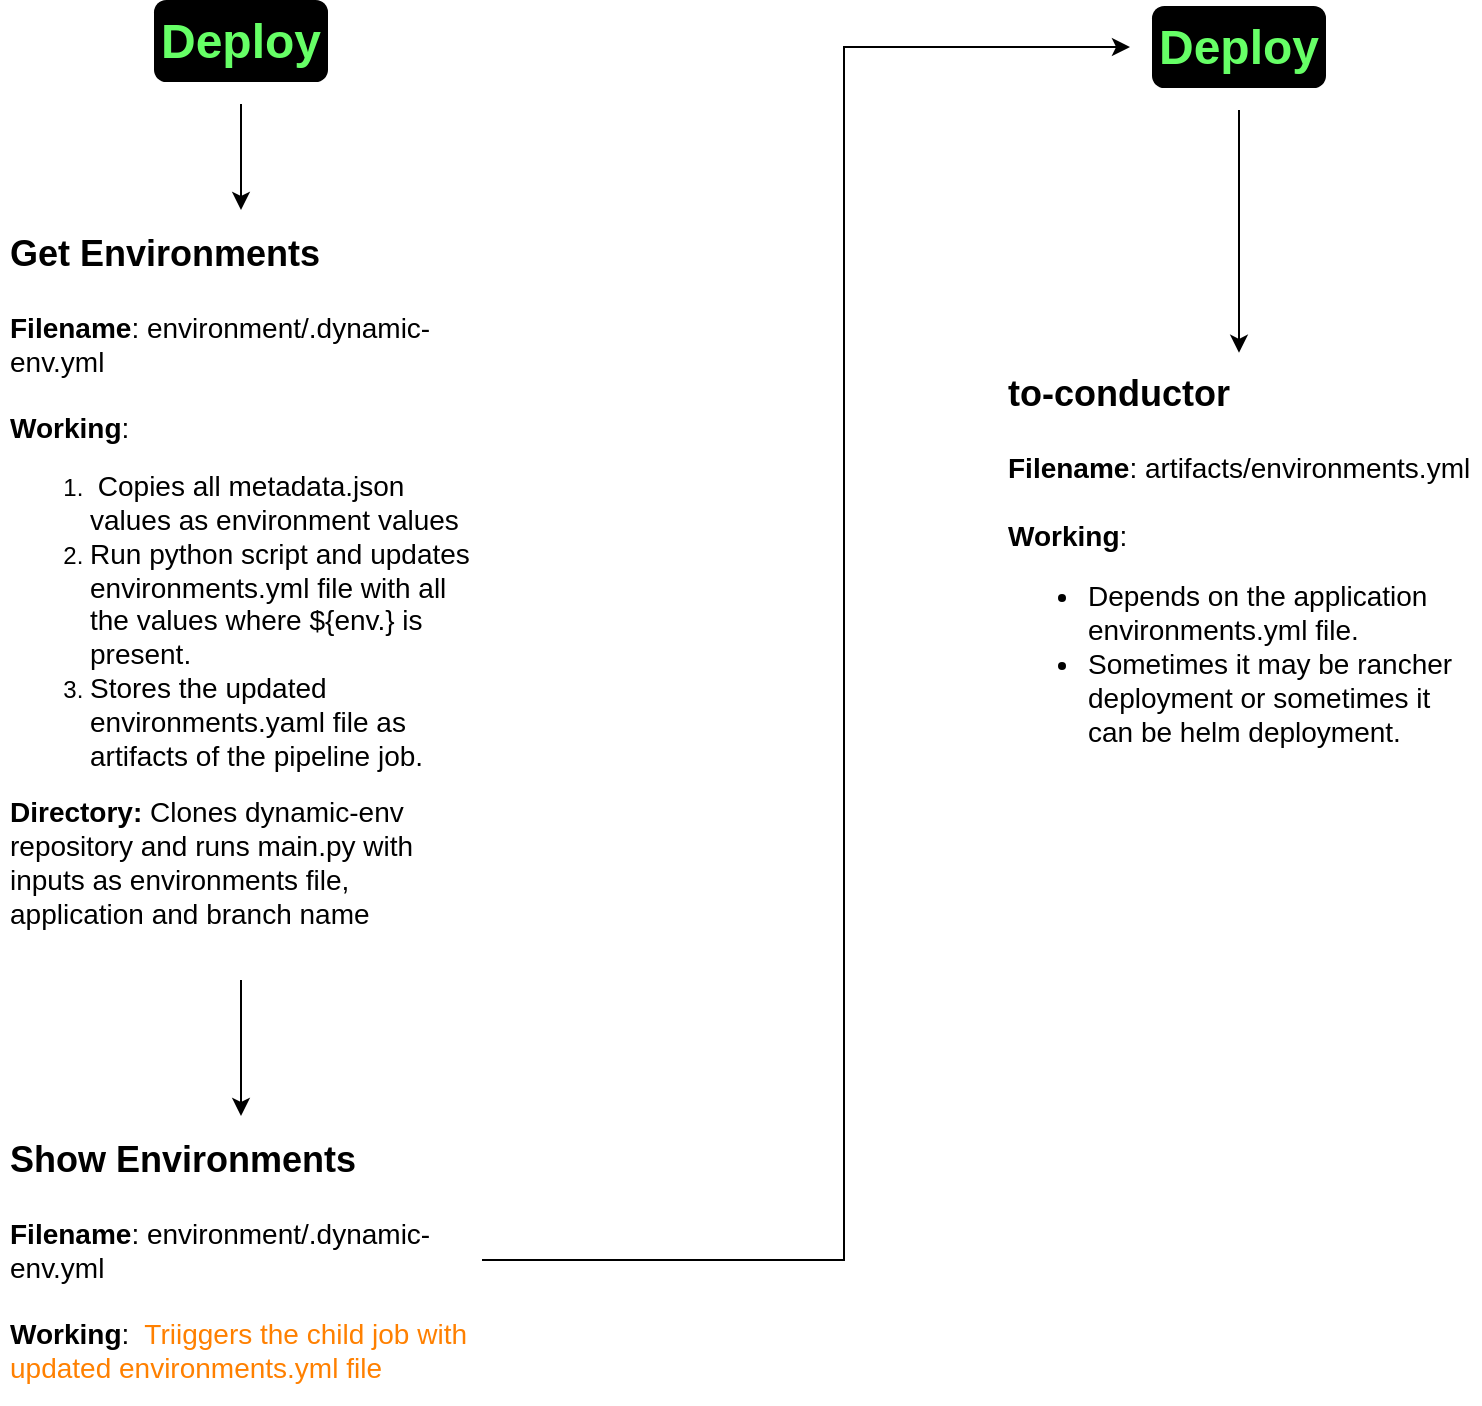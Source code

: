 <mxfile version="22.1.0" type="github">
  <diagram name="Page-1" id="fgOw8XhWeV06c3kf7nXC">
    <mxGraphModel dx="1656" dy="1051" grid="0" gridSize="10" guides="1" tooltips="1" connect="1" arrows="1" fold="1" page="1" pageScale="1" pageWidth="1400" pageHeight="800" math="0" shadow="0">
      <root>
        <mxCell id="0" />
        <mxCell id="1" parent="0" />
        <mxCell id="ZzRd-g6UduxSJJpeh9pK-18" style="edgeStyle=orthogonalEdgeStyle;rounded=0;orthogonalLoop=1;jettySize=auto;html=1;" edge="1" parent="1" source="ZzRd-g6UduxSJJpeh9pK-5" target="ZzRd-g6UduxSJJpeh9pK-6">
          <mxGeometry relative="1" as="geometry" />
        </mxCell>
        <mxCell id="ZzRd-g6UduxSJJpeh9pK-5" value="&lt;font color=&quot;#66ff66&quot; style=&quot;font-size: 24px;&quot;&gt;&lt;b style=&quot;background-color: rgb(0, 0, 0);&quot;&gt;Deploy&lt;/b&gt;&lt;/font&gt;" style="text;html=1;strokeColor=none;fillColor=#000000;align=center;verticalAlign=middle;whiteSpace=wrap;rounded=1;perimeterSpacing=11;shadow=0;strokeWidth=1;dashed=1;" vertex="1" parent="1">
          <mxGeometry x="163" y="31" width="87" height="41" as="geometry" />
        </mxCell>
        <mxCell id="ZzRd-g6UduxSJJpeh9pK-21" style="edgeStyle=orthogonalEdgeStyle;rounded=0;orthogonalLoop=1;jettySize=auto;html=1;entryX=0.5;entryY=0;entryDx=0;entryDy=0;" edge="1" parent="1" source="ZzRd-g6UduxSJJpeh9pK-6" target="ZzRd-g6UduxSJJpeh9pK-20">
          <mxGeometry relative="1" as="geometry" />
        </mxCell>
        <mxCell id="ZzRd-g6UduxSJJpeh9pK-6" value="&lt;h1&gt;&lt;span style=&quot;font-size: 18px;&quot;&gt;Get Environments&lt;/span&gt;&lt;/h1&gt;&lt;div&gt;&lt;font style=&quot;font-size: 14px;&quot;&gt;&lt;b&gt;Filename&lt;/b&gt;: environment/.dynamic-env.yml&lt;/font&gt;&lt;/div&gt;&lt;div&gt;&lt;b style=&quot;font-size: 14px; background-color: initial;&quot;&gt;&lt;br&gt;&lt;/b&gt;&lt;/div&gt;&lt;div&gt;&lt;b style=&quot;font-size: 14px; background-color: initial;&quot;&gt;Working&lt;/b&gt;&lt;span style=&quot;font-size: 14px; background-color: initial;&quot;&gt;:&lt;/span&gt;&lt;/div&gt;&lt;div&gt;&lt;ol&gt;&lt;li&gt;&lt;font style=&quot;font-size: 14px;&quot;&gt;&amp;nbsp;Copies all metadata.json values as environment values&lt;/font&gt;&lt;/li&gt;&lt;li&gt;&lt;font style=&quot;font-size: 14px;&quot;&gt;Run python script and updates environments.yml file with all the values where ${env.} is present.&lt;/font&gt;&lt;/li&gt;&lt;li&gt;&lt;font style=&quot;font-size: 14px;&quot;&gt;Stores the updated environments.yaml file as artifacts of the pipeline job.&lt;/font&gt;&lt;/li&gt;&lt;/ol&gt;&lt;/div&gt;&lt;div&gt;&lt;font style=&quot;font-size: 14px;&quot;&gt;&lt;b&gt;Directory: &lt;/b&gt;Clones dynamic-env repository and runs main.py with inputs as environments file, application and branch name&lt;br&gt;&lt;br&gt;&lt;br&gt;&lt;/font&gt;&lt;/div&gt;" style="text;html=1;strokeColor=none;fillColor=none;spacing=5;spacingTop=-20;whiteSpace=wrap;overflow=hidden;rounded=0;" vertex="1" parent="1">
          <mxGeometry x="86" y="136" width="241" height="385" as="geometry" />
        </mxCell>
        <mxCell id="ZzRd-g6UduxSJJpeh9pK-24" style="edgeStyle=orthogonalEdgeStyle;rounded=0;orthogonalLoop=1;jettySize=auto;html=1;entryX=0;entryY=0.5;entryDx=0;entryDy=0;" edge="1" parent="1" source="ZzRd-g6UduxSJJpeh9pK-20" target="ZzRd-g6UduxSJJpeh9pK-23">
          <mxGeometry relative="1" as="geometry">
            <Array as="points">
              <mxPoint x="508" y="661" />
              <mxPoint x="508" y="55" />
            </Array>
          </mxGeometry>
        </mxCell>
        <mxCell id="ZzRd-g6UduxSJJpeh9pK-20" value="&lt;h1&gt;&lt;span style=&quot;font-size: 18px;&quot;&gt;Show Environments&lt;/span&gt;&lt;/h1&gt;&lt;div&gt;&lt;font style=&quot;font-size: 14px;&quot;&gt;&lt;b&gt;Filename&lt;/b&gt;: environment/.dynamic-env.yml&lt;/font&gt;&lt;/div&gt;&lt;div&gt;&lt;font style=&quot;font-size: 14px;&quot;&gt;&lt;br&gt;&lt;/font&gt;&lt;/div&gt;&lt;div&gt;&lt;font style=&quot;font-size: 14px;&quot;&gt;&lt;b&gt;Working&lt;/b&gt;:&amp;nbsp; &lt;font color=&quot;#ff8000&quot;&gt;Triiggers the child job with updated environments.yml file&amp;nbsp;&lt;/font&gt;&lt;/font&gt;&lt;/div&gt;&lt;div&gt;&lt;font style=&quot;font-size: 14px;&quot;&gt;&lt;br&gt;&lt;/font&gt;&lt;/div&gt;&lt;div&gt;&lt;br&gt;&lt;/div&gt;&lt;div&gt;&lt;font style=&quot;font-size: 14px;&quot;&gt;&lt;br&gt;&lt;/font&gt;&lt;/div&gt;" style="text;html=1;strokeColor=none;fillColor=none;spacing=5;spacingTop=-20;whiteSpace=wrap;overflow=hidden;rounded=0;" vertex="1" parent="1">
          <mxGeometry x="86" y="589" width="241" height="144" as="geometry" />
        </mxCell>
        <mxCell id="ZzRd-g6UduxSJJpeh9pK-25" style="edgeStyle=orthogonalEdgeStyle;rounded=0;orthogonalLoop=1;jettySize=auto;html=1;" edge="1" parent="1" source="ZzRd-g6UduxSJJpeh9pK-23">
          <mxGeometry relative="1" as="geometry">
            <mxPoint x="705.5" y="207.4" as="targetPoint" />
          </mxGeometry>
        </mxCell>
        <mxCell id="ZzRd-g6UduxSJJpeh9pK-23" value="&lt;font color=&quot;#66ff66&quot; style=&quot;font-size: 24px;&quot;&gt;&lt;b style=&quot;background-color: rgb(0, 0, 0);&quot;&gt;Deploy&lt;/b&gt;&lt;/font&gt;" style="text;html=1;strokeColor=none;fillColor=#000000;align=center;verticalAlign=middle;whiteSpace=wrap;rounded=1;perimeterSpacing=11;shadow=0;strokeWidth=1;dashed=1;" vertex="1" parent="1">
          <mxGeometry x="662" y="34" width="87" height="41" as="geometry" />
        </mxCell>
        <mxCell id="ZzRd-g6UduxSJJpeh9pK-26" value="&lt;h1&gt;&lt;span style=&quot;font-size: 18px;&quot;&gt;to-conductor&lt;/span&gt;&lt;/h1&gt;&lt;div&gt;&lt;font style=&quot;font-size: 14px;&quot;&gt;&lt;b&gt;Filename&lt;/b&gt;: artifacts/environments.yml&lt;/font&gt;&lt;/div&gt;&lt;div&gt;&lt;font style=&quot;font-size: 14px;&quot;&gt;&lt;b&gt;&lt;br&gt;&lt;/b&gt;&lt;/font&gt;&lt;/div&gt;&lt;div&gt;&lt;font style=&quot;font-size: 14px;&quot;&gt;&lt;b&gt;Working&lt;/b&gt;:&amp;nbsp; &lt;br&gt;&lt;ul&gt;&lt;li&gt;&lt;font style=&quot;font-size: 14px;&quot;&gt;Depends on the application environments.yml file.&lt;br&gt;&lt;/font&gt;&lt;/li&gt;&lt;li&gt;&lt;font style=&quot;font-size: 14px;&quot;&gt;Sometimes it may be rancher deployment or sometimes it can be helm deployment.&lt;/font&gt;&lt;/li&gt;&lt;/ul&gt;&lt;br&gt;&lt;/font&gt;&lt;/div&gt;" style="text;html=1;strokeColor=none;fillColor=none;spacing=5;spacingTop=-20;whiteSpace=wrap;overflow=hidden;rounded=0;" vertex="1" parent="1">
          <mxGeometry x="585" y="206" width="241" height="219" as="geometry" />
        </mxCell>
      </root>
    </mxGraphModel>
  </diagram>
</mxfile>
